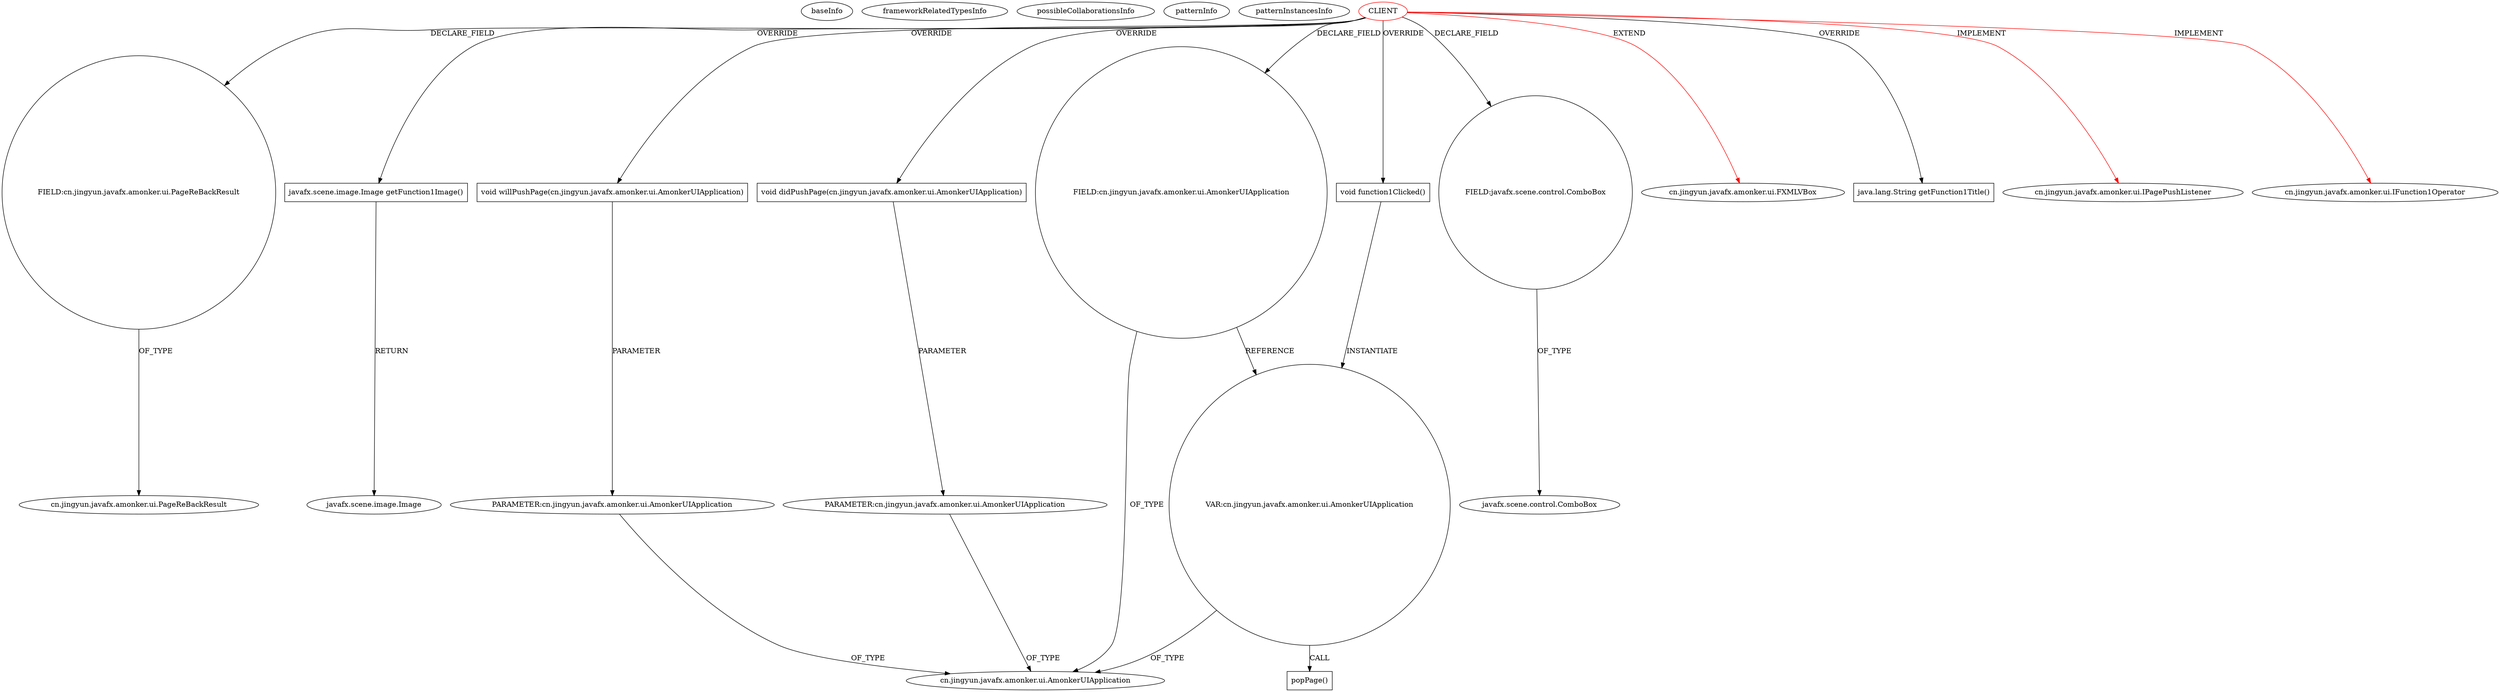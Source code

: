 digraph {
baseInfo[graphId=4413,category="pattern",isAnonymous=false,possibleRelation=false]
frameworkRelatedTypesInfo[0="cn.jingyun.javafx.amonker.ui.IPagePushListener",1="cn.jingyun.javafx.amonker.ui.IFunction1Operator",2="cn.jingyun.javafx.amonker.ui.FXMLVBox"]
possibleCollaborationsInfo[]
patternInfo[frequency=2.0,patternRootClient=0]
patternInstancesInfo[0="amonker-Trans~/amonker-Trans/Trans-master/src/cn/jingyun/trans/Project.java~Project~1849",1="amonker-Trans~/amonker-Trans/Trans-master/src/cn/jingyun/trans/FFmpegArgumentsCreator.java~FFmpegArgumentsCreator~1843"]
24[label="FIELD:cn.jingyun.javafx.amonker.ui.PageReBackResult",vertexType="FIELD_DECLARATION",isFrameworkType=false,shape=circle]
0[label="CLIENT",vertexType="ROOT_CLIENT_CLASS_DECLARATION",isFrameworkType=false,color=red]
39[label="javafx.scene.image.Image getFunction1Image()",vertexType="OVERRIDING_METHOD_DECLARATION",isFrameworkType=false,shape=box]
40[label="javafx.scene.image.Image",vertexType="FRAMEWORK_CLASS_TYPE",isFrameworkType=false]
41[label="void willPushPage(cn.jingyun.javafx.amonker.ui.AmonkerUIApplication)",vertexType="OVERRIDING_METHOD_DECLARATION",isFrameworkType=false,shape=box]
42[label="PARAMETER:cn.jingyun.javafx.amonker.ui.AmonkerUIApplication",vertexType="PARAMETER_DECLARATION",isFrameworkType=false]
5[label="cn.jingyun.javafx.amonker.ui.AmonkerUIApplication",vertexType="FRAMEWORK_CLASS_TYPE",isFrameworkType=false]
45[label="PARAMETER:cn.jingyun.javafx.amonker.ui.AmonkerUIApplication",vertexType="PARAMETER_DECLARATION",isFrameworkType=false]
35[label="VAR:cn.jingyun.javafx.amonker.ui.AmonkerUIApplication",vertexType="VARIABLE_EXPRESION",isFrameworkType=false,shape=circle]
16[label="FIELD:javafx.scene.control.ComboBox",vertexType="FIELD_DECLARATION",isFrameworkType=false,shape=circle]
25[label="cn.jingyun.javafx.amonker.ui.PageReBackResult",vertexType="FRAMEWORK_CLASS_TYPE",isFrameworkType=false]
1[label="cn.jingyun.javafx.amonker.ui.FXMLVBox",vertexType="FRAMEWORK_CLASS_TYPE",isFrameworkType=false]
4[label="FIELD:cn.jingyun.javafx.amonker.ui.AmonkerUIApplication",vertexType="FIELD_DECLARATION",isFrameworkType=false,shape=circle]
38[label="java.lang.String getFunction1Title()",vertexType="OVERRIDING_METHOD_DECLARATION",isFrameworkType=false,shape=box]
44[label="void didPushPage(cn.jingyun.javafx.amonker.ui.AmonkerUIApplication)",vertexType="OVERRIDING_METHOD_DECLARATION",isFrameworkType=false,shape=box]
34[label="void function1Clicked()",vertexType="OVERRIDING_METHOD_DECLARATION",isFrameworkType=false,shape=box]
3[label="cn.jingyun.javafx.amonker.ui.IPagePushListener",vertexType="FRAMEWORK_INTERFACE_TYPE",isFrameworkType=false]
2[label="cn.jingyun.javafx.amonker.ui.IFunction1Operator",vertexType="FRAMEWORK_INTERFACE_TYPE",isFrameworkType=false]
17[label="javafx.scene.control.ComboBox",vertexType="FRAMEWORK_CLASS_TYPE",isFrameworkType=false]
36[label="popPage()",vertexType="INSIDE_CALL",isFrameworkType=false,shape=box]
0->3[label="IMPLEMENT",color=red]
0->34[label="OVERRIDE"]
0->44[label="OVERRIDE"]
39->40[label="RETURN"]
0->2[label="IMPLEMENT",color=red]
42->5[label="OF_TYPE"]
44->45[label="PARAMETER"]
0->16[label="DECLARE_FIELD"]
35->5[label="OF_TYPE"]
4->35[label="REFERENCE"]
24->25[label="OF_TYPE"]
0->39[label="OVERRIDE"]
4->5[label="OF_TYPE"]
0->1[label="EXTEND",color=red]
0->41[label="OVERRIDE"]
0->24[label="DECLARE_FIELD"]
35->36[label="CALL"]
41->42[label="PARAMETER"]
0->38[label="OVERRIDE"]
0->4[label="DECLARE_FIELD"]
45->5[label="OF_TYPE"]
34->35[label="INSTANTIATE"]
16->17[label="OF_TYPE"]
}
